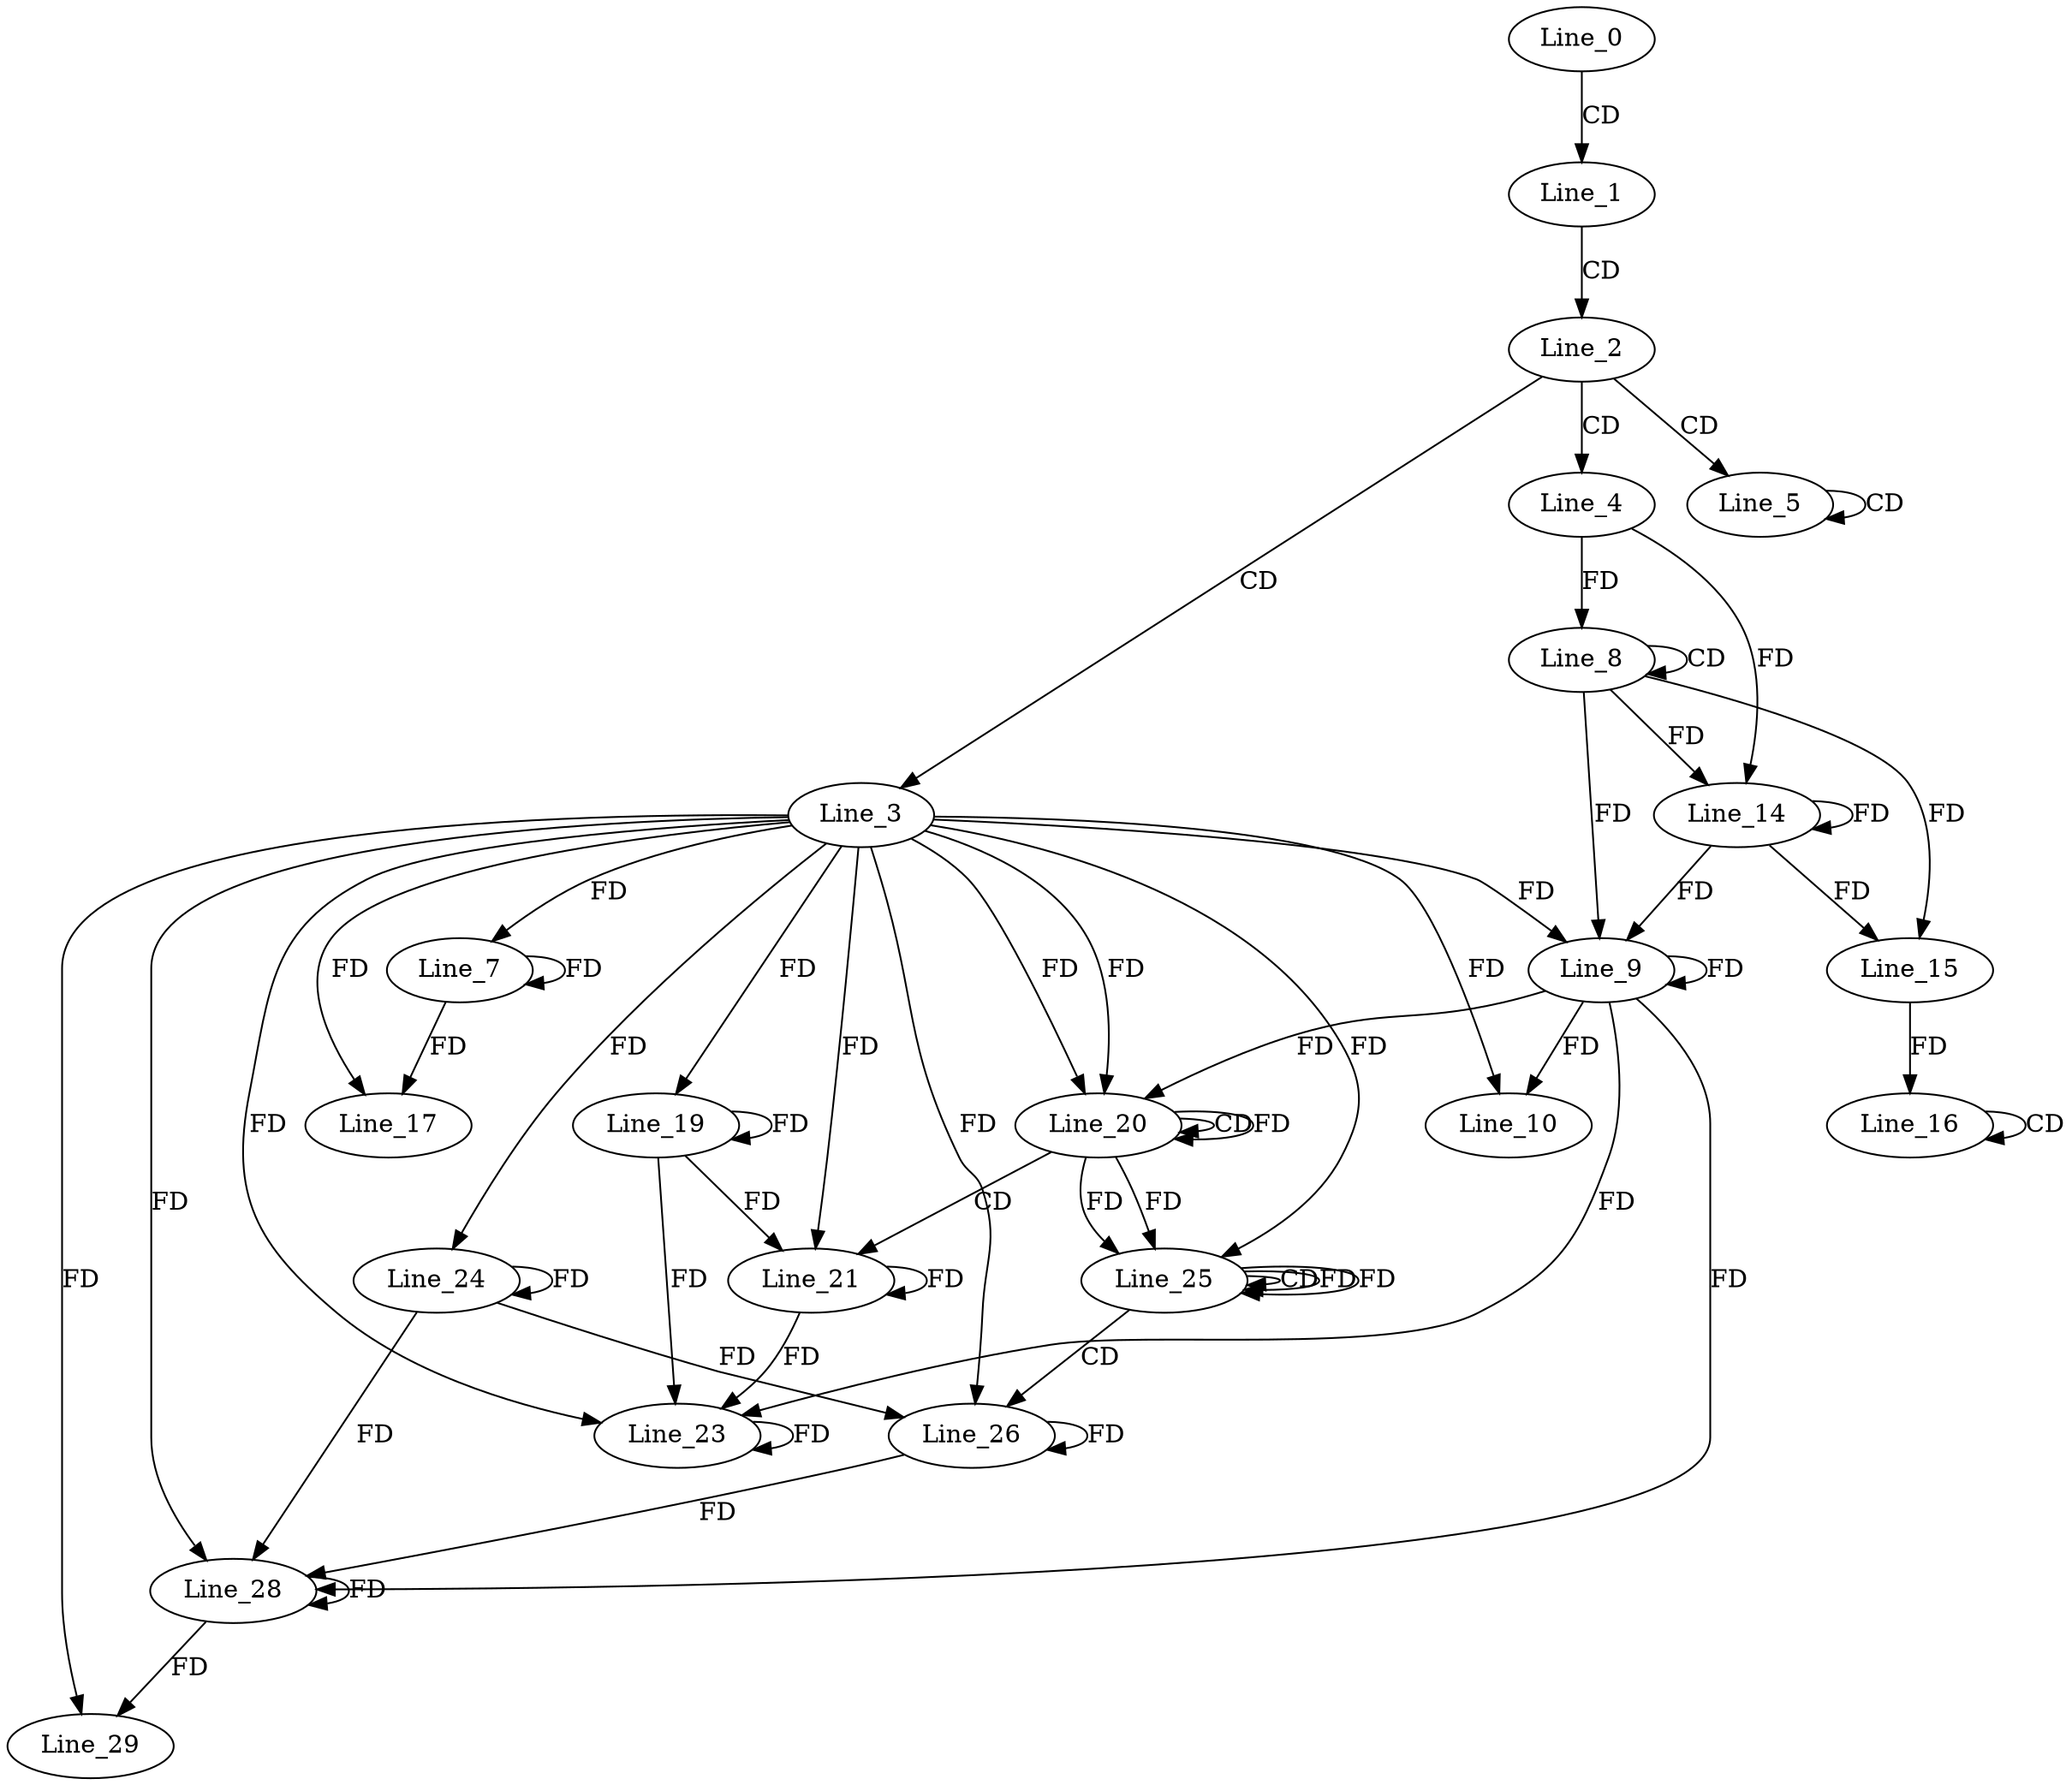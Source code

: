 digraph G {
  Line_0;
  Line_1;
  Line_2;
  Line_3;
  Line_4;
  Line_5;
  Line_7;
  Line_8;
  Line_8;
  Line_9;
  Line_9;
  Line_10;
  Line_14;
  Line_14;
  Line_15;
  Line_16;
  Line_16;
  Line_15;
  Line_17;
  Line_19;
  Line_20;
  Line_20;
  Line_20;
  Line_21;
  Line_23;
  Line_24;
  Line_25;
  Line_25;
  Line_25;
  Line_26;
  Line_26;
  Line_28;
  Line_29;
  Line_0 -> Line_1 [ label="CD" ];
  Line_1 -> Line_2 [ label="CD" ];
  Line_2 -> Line_3 [ label="CD" ];
  Line_2 -> Line_4 [ label="CD" ];
  Line_2 -> Line_5 [ label="CD" ];
  Line_5 -> Line_5 [ label="CD" ];
  Line_7 -> Line_7 [ label="FD" ];
  Line_3 -> Line_7 [ label="FD" ];
  Line_8 -> Line_8 [ label="CD" ];
  Line_4 -> Line_8 [ label="FD" ];
  Line_9 -> Line_9 [ label="FD" ];
  Line_3 -> Line_9 [ label="FD" ];
  Line_8 -> Line_9 [ label="FD" ];
  Line_9 -> Line_10 [ label="FD" ];
  Line_3 -> Line_10 [ label="FD" ];
  Line_8 -> Line_14 [ label="FD" ];
  Line_14 -> Line_14 [ label="FD" ];
  Line_4 -> Line_14 [ label="FD" ];
  Line_8 -> Line_15 [ label="FD" ];
  Line_14 -> Line_15 [ label="FD" ];
  Line_16 -> Line_16 [ label="CD" ];
  Line_15 -> Line_16 [ label="FD" ];
  Line_7 -> Line_17 [ label="FD" ];
  Line_3 -> Line_17 [ label="FD" ];
  Line_19 -> Line_19 [ label="FD" ];
  Line_3 -> Line_19 [ label="FD" ];
  Line_3 -> Line_20 [ label="FD" ];
  Line_9 -> Line_20 [ label="FD" ];
  Line_20 -> Line_20 [ label="CD" ];
  Line_20 -> Line_20 [ label="FD" ];
  Line_3 -> Line_20 [ label="FD" ];
  Line_20 -> Line_21 [ label="CD" ];
  Line_21 -> Line_21 [ label="FD" ];
  Line_19 -> Line_21 [ label="FD" ];
  Line_3 -> Line_21 [ label="FD" ];
  Line_23 -> Line_23 [ label="FD" ];
  Line_3 -> Line_23 [ label="FD" ];
  Line_21 -> Line_23 [ label="FD" ];
  Line_19 -> Line_23 [ label="FD" ];
  Line_9 -> Line_23 [ label="FD" ];
  Line_24 -> Line_24 [ label="FD" ];
  Line_3 -> Line_24 [ label="FD" ];
  Line_20 -> Line_25 [ label="FD" ];
  Line_25 -> Line_25 [ label="CD" ];
  Line_25 -> Line_25 [ label="FD" ];
  Line_20 -> Line_25 [ label="FD" ];
  Line_3 -> Line_25 [ label="FD" ];
  Line_25 -> Line_26 [ label="CD" ];
  Line_26 -> Line_26 [ label="FD" ];
  Line_24 -> Line_26 [ label="FD" ];
  Line_3 -> Line_26 [ label="FD" ];
  Line_28 -> Line_28 [ label="FD" ];
  Line_3 -> Line_28 [ label="FD" ];
  Line_26 -> Line_28 [ label="FD" ];
  Line_24 -> Line_28 [ label="FD" ];
  Line_9 -> Line_28 [ label="FD" ];
  Line_28 -> Line_29 [ label="FD" ];
  Line_3 -> Line_29 [ label="FD" ];
  Line_14 -> Line_9 [ label="FD" ];
  Line_25 -> Line_25 [ label="FD" ];
}
